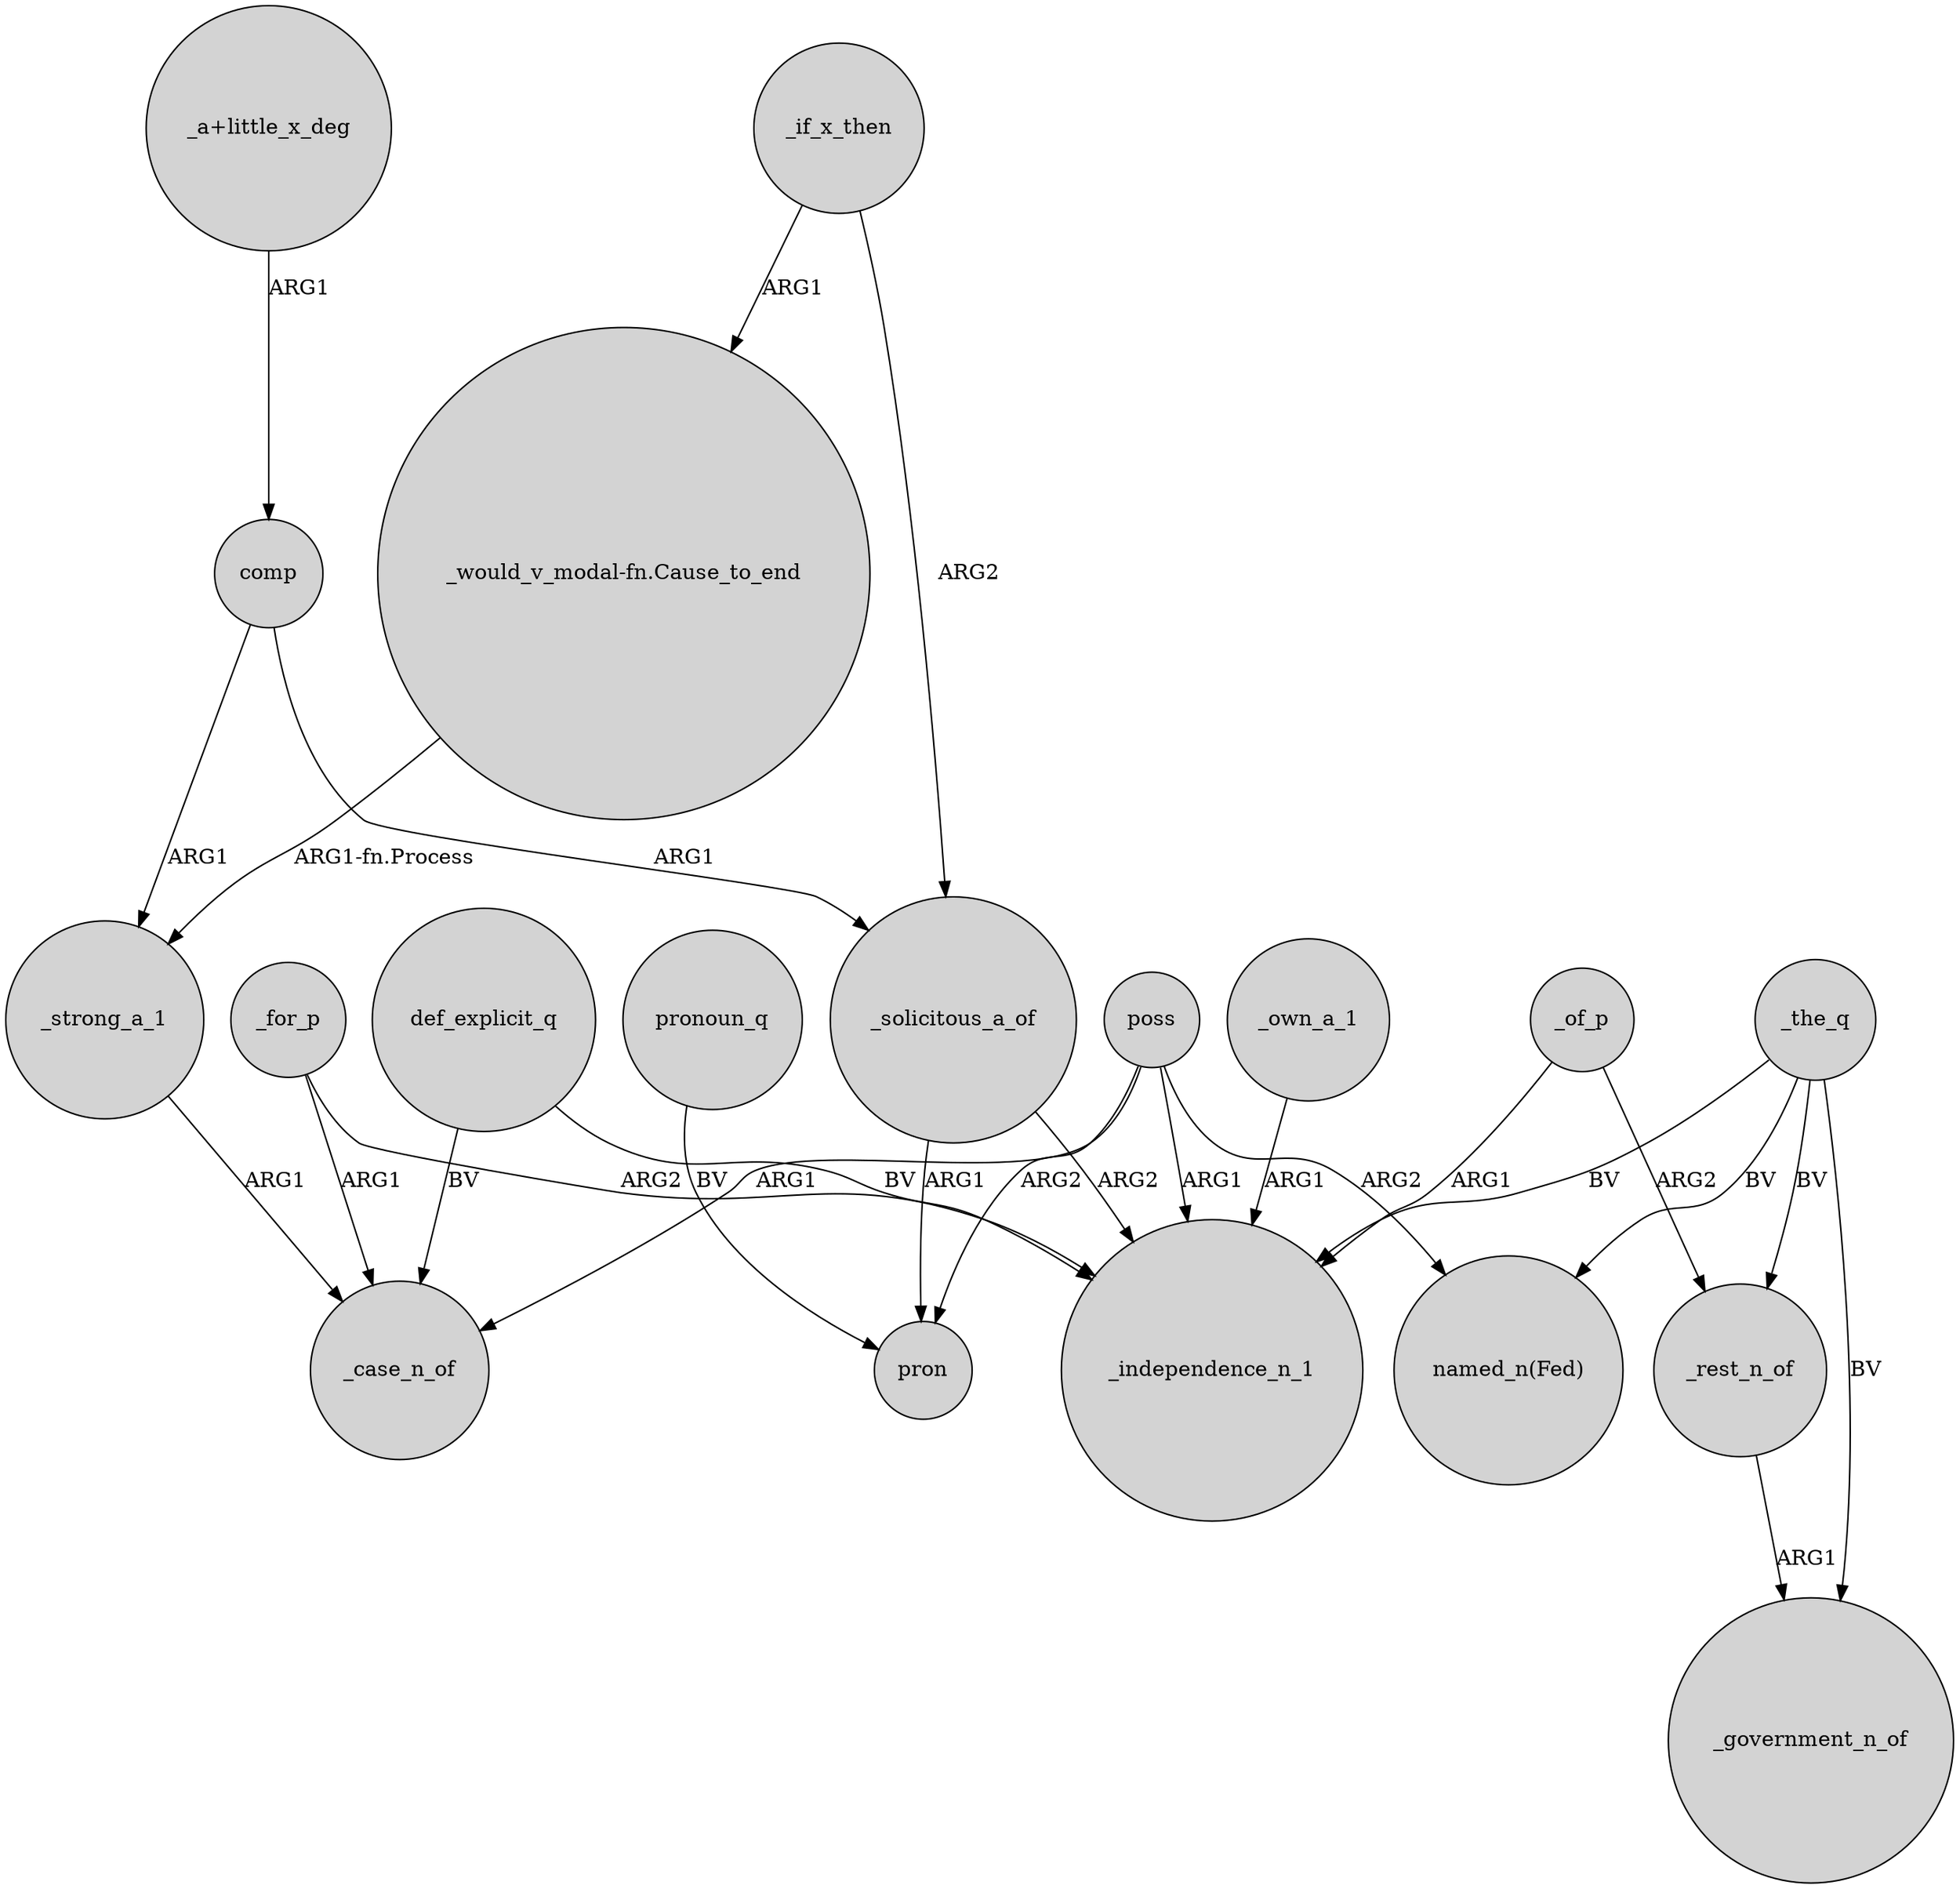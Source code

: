 digraph {
	node [shape=circle style=filled]
	_for_p -> _case_n_of [label=ARG1]
	_the_q -> _independence_n_1 [label=BV]
	def_explicit_q -> _case_n_of [label=BV]
	_solicitous_a_of -> pron [label=ARG1]
	_strong_a_1 -> _case_n_of [label=ARG1]
	def_explicit_q -> _independence_n_1 [label=BV]
	_for_p -> _independence_n_1 [label=ARG2]
	_the_q -> "named_n(Fed)" [label=BV]
	poss -> "named_n(Fed)" [label=ARG2]
	"_a+little_x_deg" -> comp [label=ARG1]
	_own_a_1 -> _independence_n_1 [label=ARG1]
	comp -> _strong_a_1 [label=ARG1]
	"_would_v_modal-fn.Cause_to_end" -> _strong_a_1 [label="ARG1-fn.Process"]
	pronoun_q -> pron [label=BV]
	poss -> pron [label=ARG2]
	_of_p -> _independence_n_1 [label=ARG1]
	_rest_n_of -> _government_n_of [label=ARG1]
	poss -> _case_n_of [label=ARG1]
	_the_q -> _government_n_of [label=BV]
	_if_x_then -> _solicitous_a_of [label=ARG2]
	_solicitous_a_of -> _independence_n_1 [label=ARG2]
	comp -> _solicitous_a_of [label=ARG1]
	_of_p -> _rest_n_of [label=ARG2]
	_the_q -> _rest_n_of [label=BV]
	poss -> _independence_n_1 [label=ARG1]
	_if_x_then -> "_would_v_modal-fn.Cause_to_end" [label=ARG1]
}
